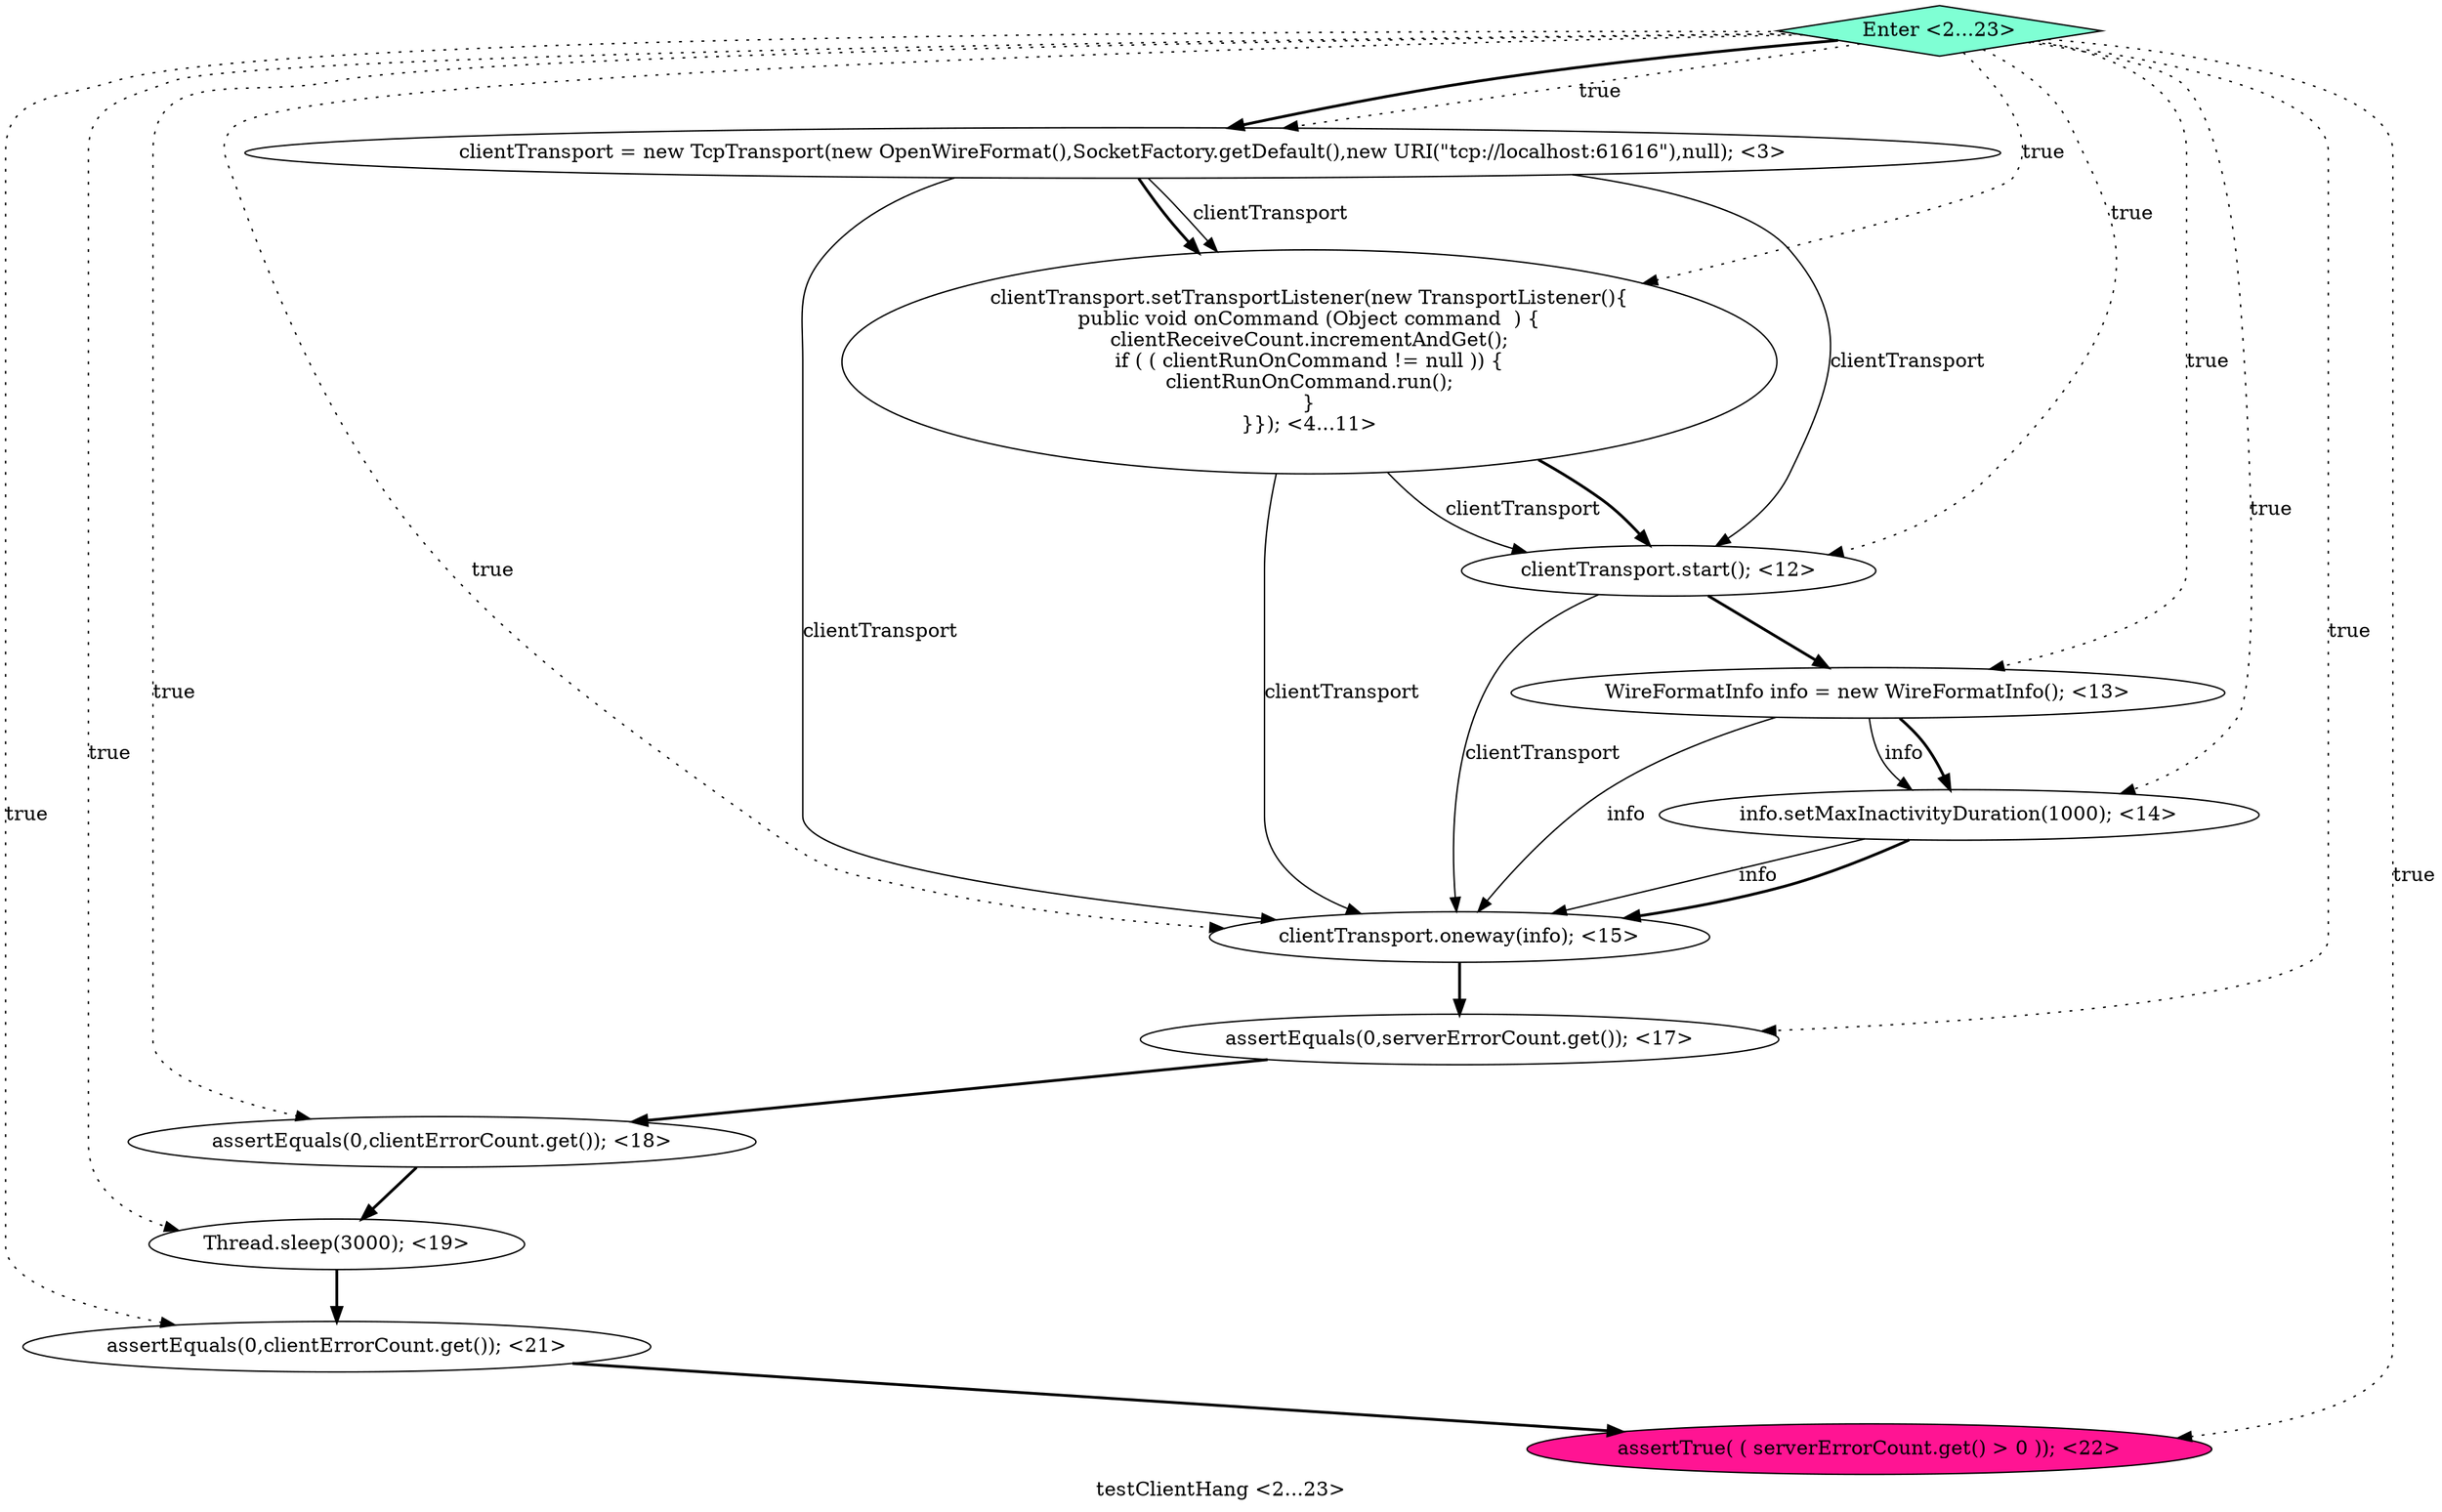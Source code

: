 digraph PDG {
label = "testClientHang <2...23>";
0.1 [style = filled, label = "clientTransport.setTransportListener(new TransportListener(){
public void onCommand (Object command  ) {
clientReceiveCount.incrementAndGet();
if ( ( clientRunOnCommand != null )) {
clientRunOnCommand.run();
}
}}); <4...11>", fillcolor = white, shape = ellipse];
0.2 [style = filled, label = "clientTransport.start(); <12>", fillcolor = white, shape = ellipse];
0.9 [style = filled, label = "assertEquals(0,clientErrorCount.get()); <21>", fillcolor = white, shape = ellipse];
0.4 [style = filled, label = "info.setMaxInactivityDuration(1000); <14>", fillcolor = white, shape = ellipse];
0.5 [style = filled, label = "clientTransport.oneway(info); <15>", fillcolor = white, shape = ellipse];
0.3 [style = filled, label = "WireFormatInfo info = new WireFormatInfo(); <13>", fillcolor = white, shape = ellipse];
0.8 [style = filled, label = "Thread.sleep(3000); <19>", fillcolor = white, shape = ellipse];
0.7 [style = filled, label = "assertEquals(0,clientErrorCount.get()); <18>", fillcolor = white, shape = ellipse];
0.11 [style = filled, label = "Enter <2...23>", fillcolor = aquamarine, shape = diamond];
0.10 [style = filled, label = "assertTrue( ( serverErrorCount.get() > 0 )); <22>", fillcolor = deeppink, shape = ellipse];
0.0 [style = filled, label = "clientTransport = new TcpTransport(new OpenWireFormat(),SocketFactory.getDefault(),new URI(\"tcp://localhost:61616\"),null); <3>", fillcolor = white, shape = ellipse];
0.6 [style = filled, label = "assertEquals(0,serverErrorCount.get()); <17>", fillcolor = white, shape = ellipse];
0.0 -> 0.1 [style = solid, label="clientTransport"];
0.0 -> 0.1 [style = bold, label=""];
0.0 -> 0.2 [style = solid, label="clientTransport"];
0.0 -> 0.5 [style = solid, label="clientTransport"];
0.1 -> 0.2 [style = solid, label="clientTransport"];
0.1 -> 0.2 [style = bold, label=""];
0.1 -> 0.5 [style = solid, label="clientTransport"];
0.2 -> 0.3 [style = bold, label=""];
0.2 -> 0.5 [style = solid, label="clientTransport"];
0.3 -> 0.4 [style = solid, label="info"];
0.3 -> 0.4 [style = bold, label=""];
0.3 -> 0.5 [style = solid, label="info"];
0.4 -> 0.5 [style = solid, label="info"];
0.4 -> 0.5 [style = bold, label=""];
0.5 -> 0.6 [style = bold, label=""];
0.6 -> 0.7 [style = bold, label=""];
0.7 -> 0.8 [style = bold, label=""];
0.8 -> 0.9 [style = bold, label=""];
0.9 -> 0.10 [style = bold, label=""];
0.11 -> 0.0 [style = dotted, label="true"];
0.11 -> 0.0 [style = bold, label=""];
0.11 -> 0.1 [style = dotted, label="true"];
0.11 -> 0.2 [style = dotted, label="true"];
0.11 -> 0.3 [style = dotted, label="true"];
0.11 -> 0.4 [style = dotted, label="true"];
0.11 -> 0.5 [style = dotted, label="true"];
0.11 -> 0.6 [style = dotted, label="true"];
0.11 -> 0.7 [style = dotted, label="true"];
0.11 -> 0.8 [style = dotted, label="true"];
0.11 -> 0.9 [style = dotted, label="true"];
0.11 -> 0.10 [style = dotted, label="true"];
}
